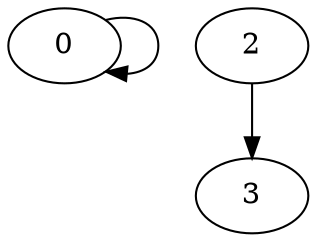 digraph G {
	0;
	2;
	3;

	0 -> 0 [village=Cologne; name=Oak_Street; heightLimit=3; weight=10; primaryType=mainStreet; secondaryType=none;];
	2 -> 3 [village=Cologne; name=Oak_Street; heightLimit=3; weight=11; primaryType=mainStreet; secondaryType=none;];

}